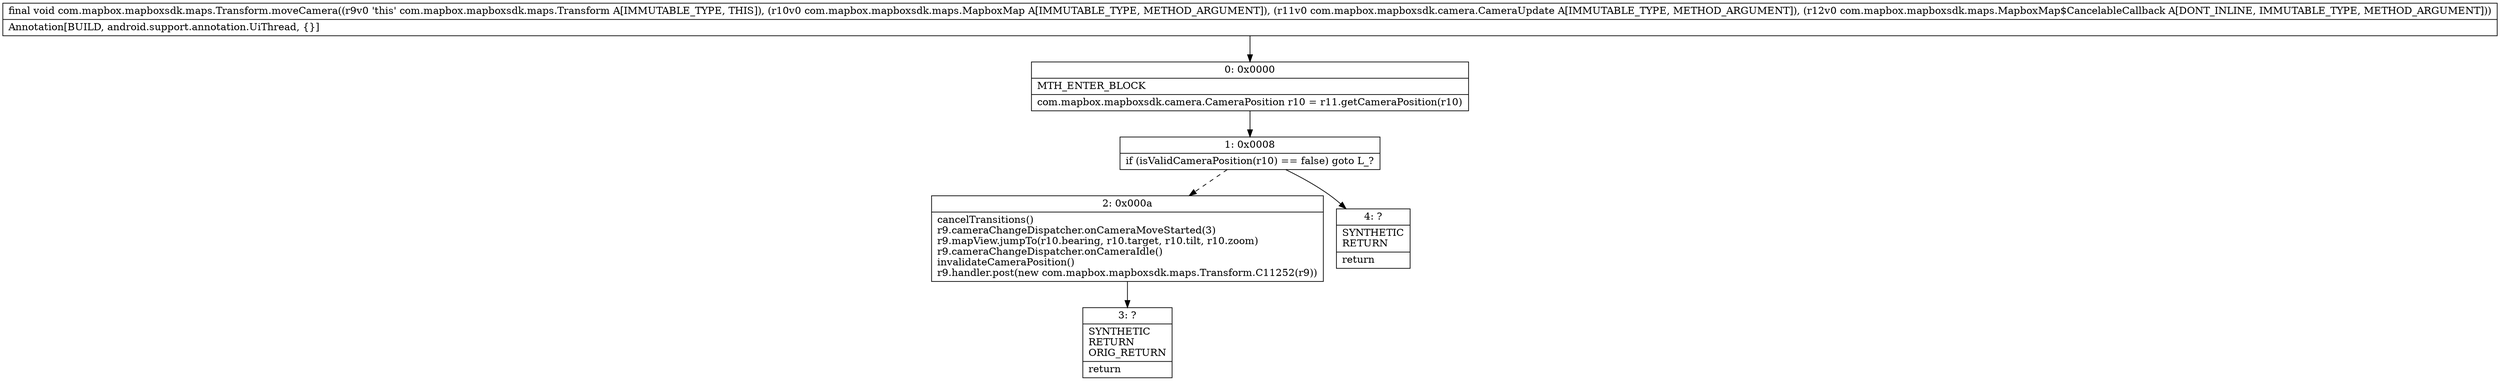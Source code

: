 digraph "CFG forcom.mapbox.mapboxsdk.maps.Transform.moveCamera(Lcom\/mapbox\/mapboxsdk\/maps\/MapboxMap;Lcom\/mapbox\/mapboxsdk\/camera\/CameraUpdate;Lcom\/mapbox\/mapboxsdk\/maps\/MapboxMap$CancelableCallback;)V" {
Node_0 [shape=record,label="{0\:\ 0x0000|MTH_ENTER_BLOCK\l|com.mapbox.mapboxsdk.camera.CameraPosition r10 = r11.getCameraPosition(r10)\l}"];
Node_1 [shape=record,label="{1\:\ 0x0008|if (isValidCameraPosition(r10) == false) goto L_?\l}"];
Node_2 [shape=record,label="{2\:\ 0x000a|cancelTransitions()\lr9.cameraChangeDispatcher.onCameraMoveStarted(3)\lr9.mapView.jumpTo(r10.bearing, r10.target, r10.tilt, r10.zoom)\lr9.cameraChangeDispatcher.onCameraIdle()\linvalidateCameraPosition()\lr9.handler.post(new com.mapbox.mapboxsdk.maps.Transform.C11252(r9))\l}"];
Node_3 [shape=record,label="{3\:\ ?|SYNTHETIC\lRETURN\lORIG_RETURN\l|return\l}"];
Node_4 [shape=record,label="{4\:\ ?|SYNTHETIC\lRETURN\l|return\l}"];
MethodNode[shape=record,label="{final void com.mapbox.mapboxsdk.maps.Transform.moveCamera((r9v0 'this' com.mapbox.mapboxsdk.maps.Transform A[IMMUTABLE_TYPE, THIS]), (r10v0 com.mapbox.mapboxsdk.maps.MapboxMap A[IMMUTABLE_TYPE, METHOD_ARGUMENT]), (r11v0 com.mapbox.mapboxsdk.camera.CameraUpdate A[IMMUTABLE_TYPE, METHOD_ARGUMENT]), (r12v0 com.mapbox.mapboxsdk.maps.MapboxMap$CancelableCallback A[DONT_INLINE, IMMUTABLE_TYPE, METHOD_ARGUMENT]))  | Annotation[BUILD, android.support.annotation.UiThread, \{\}]\l}"];
MethodNode -> Node_0;
Node_0 -> Node_1;
Node_1 -> Node_2[style=dashed];
Node_1 -> Node_4;
Node_2 -> Node_3;
}

